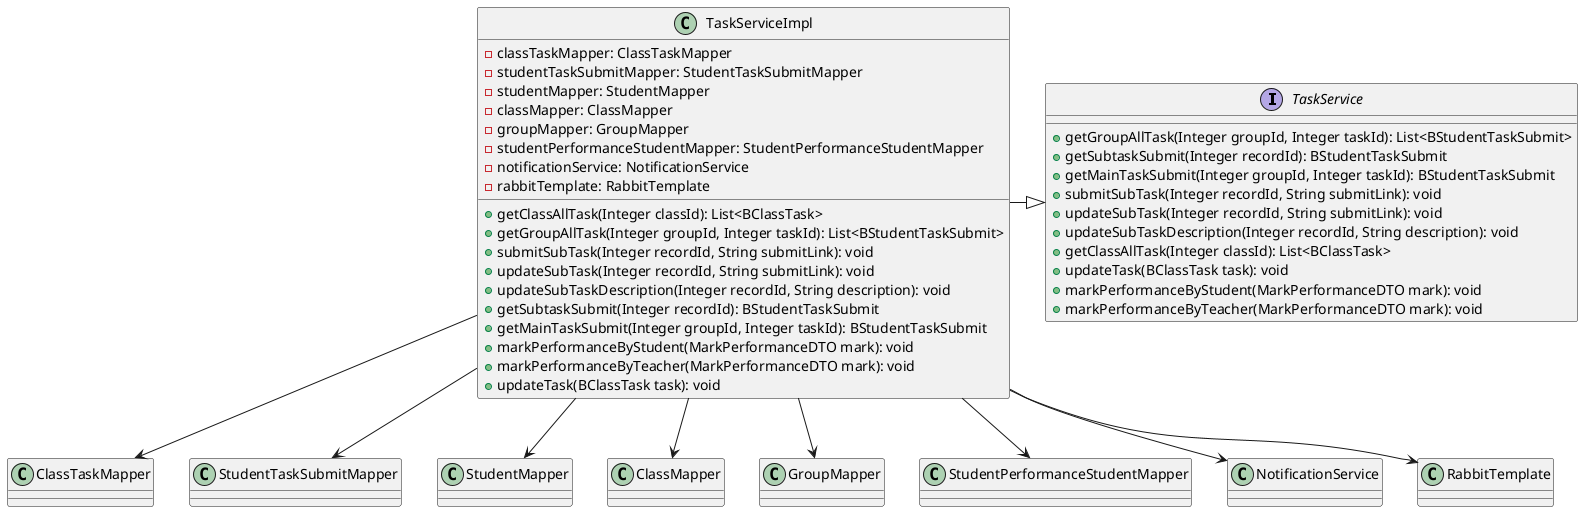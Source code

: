 @startuml
interface TaskService {
    + getGroupAllTask(Integer groupId, Integer taskId): List<BStudentTaskSubmit>
    + getSubtaskSubmit(Integer recordId): BStudentTaskSubmit
    + getMainTaskSubmit(Integer groupId, Integer taskId): BStudentTaskSubmit
    + submitSubTask(Integer recordId, String submitLink): void
    + updateSubTask(Integer recordId, String submitLink): void
    + updateSubTaskDescription(Integer recordId, String description): void
    + getClassAllTask(Integer classId): List<BClassTask>
    + updateTask(BClassTask task): void
    + markPerformanceByStudent(MarkPerformanceDTO mark): void
    + markPerformanceByTeacher(MarkPerformanceDTO mark): void
}

class TaskServiceImpl {
  - classTaskMapper: ClassTaskMapper
  - studentTaskSubmitMapper: StudentTaskSubmitMapper
  - studentMapper: StudentMapper
  - classMapper: ClassMapper
  - groupMapper: GroupMapper
  - studentPerformanceStudentMapper: StudentPerformanceStudentMapper
  - notificationService: NotificationService
  - rabbitTemplate: RabbitTemplate
  + getClassAllTask(Integer classId): List<BClassTask>
  + getGroupAllTask(Integer groupId, Integer taskId): List<BStudentTaskSubmit>
  + submitSubTask(Integer recordId, String submitLink): void
  + updateSubTask(Integer recordId, String submitLink): void
  + updateSubTaskDescription(Integer recordId, String description): void
  + getSubtaskSubmit(Integer recordId): BStudentTaskSubmit
  + getMainTaskSubmit(Integer groupId, Integer taskId): BStudentTaskSubmit
  + markPerformanceByStudent(MarkPerformanceDTO mark): void
  + markPerformanceByTeacher(MarkPerformanceDTO mark): void
  + updateTask(BClassTask task): void
}

TaskServiceImpl -|> TaskService

class ClassTaskMapper
class StudentTaskSubmitMapper
class StudentMapper
class ClassMapper
class GroupMapper
class StudentPerformanceStudentMapper
class NotificationService
class RabbitTemplate

TaskServiceImpl --> ClassTaskMapper
TaskServiceImpl --> StudentTaskSubmitMapper
TaskServiceImpl --> StudentMapper
TaskServiceImpl --> ClassMapper
TaskServiceImpl --> GroupMapper
TaskServiceImpl --> StudentPerformanceStudentMapper
TaskServiceImpl --> NotificationService
TaskServiceImpl --> RabbitTemplate
@enduml
